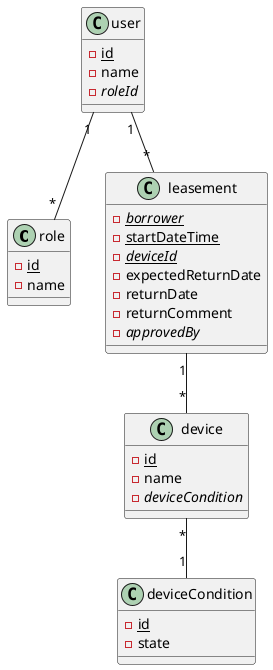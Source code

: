 @startuml

class role {
    - {static} id
    - name
}

class user {
    - {static}  id
    - name
    - {abstract} roleId
}

class device {
    - {static} id
    - name
    - {abstract} deviceCondition
}

class deviceCondition {
    - {static} id
    - state
}

class leasement {
    - {abstract}{static} borrower
    - {static} startDateTime
    - {abstract}{static} deviceId
    - expectedReturnDate
    - returnDate
    - returnComment
    - {abstract} approvedBy
}



user "1" -- "*" role
user "1" -- "*" leasement
leasement "1" -- "*" device
device "*" -- "1" deviceCondition


@enduml